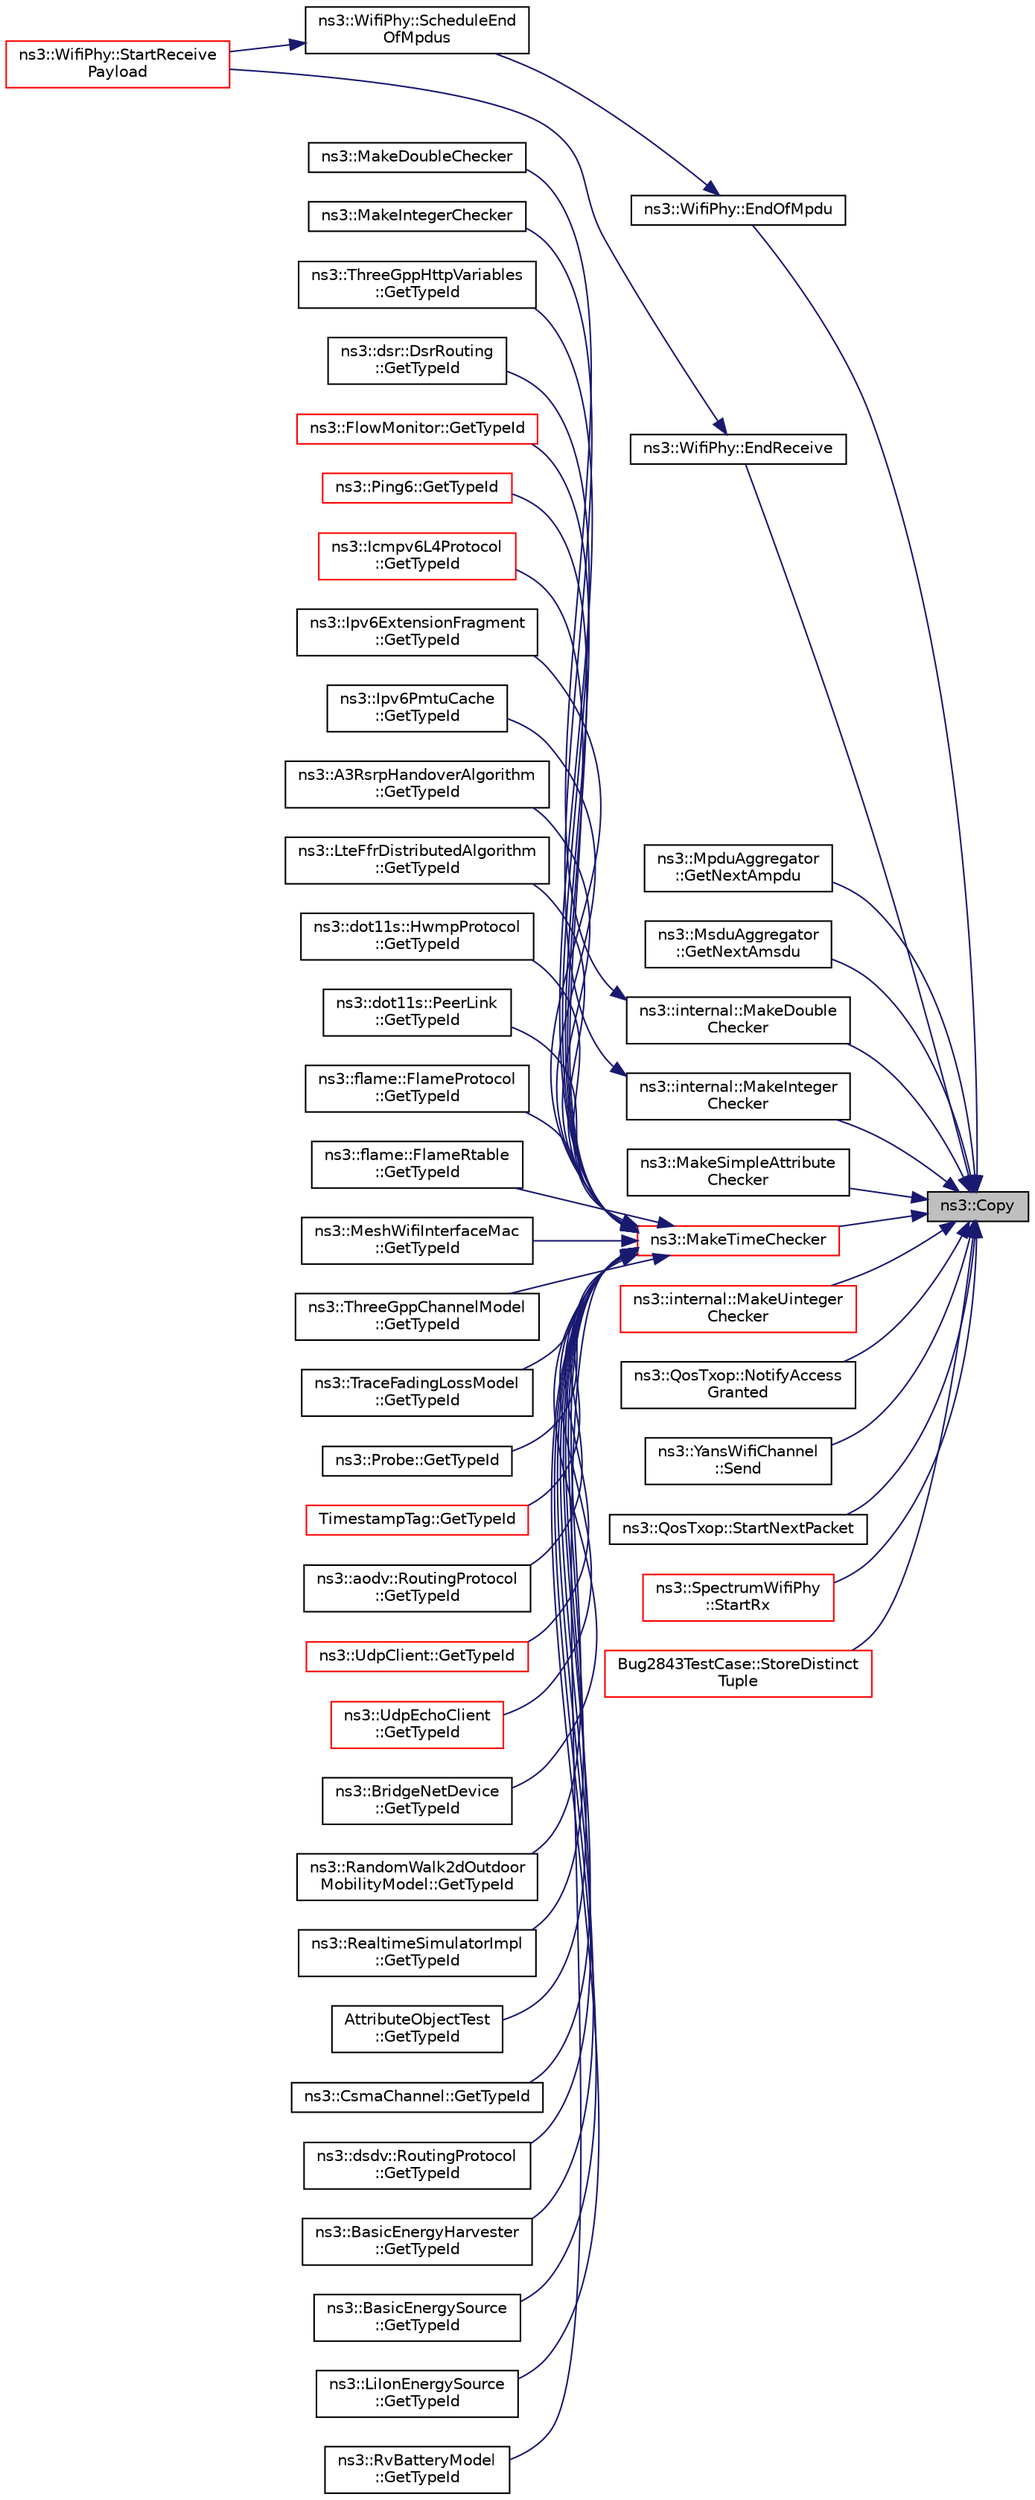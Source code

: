 digraph "ns3::Copy"
{
 // LATEX_PDF_SIZE
  edge [fontname="Helvetica",fontsize="10",labelfontname="Helvetica",labelfontsize="10"];
  node [fontname="Helvetica",fontsize="10",shape=record];
  rankdir="RL";
  Node1 [label="ns3::Copy",height=0.2,width=0.4,color="black", fillcolor="grey75", style="filled", fontcolor="black",tooltip="Return a deep copy of a Ptr."];
  Node1 -> Node2 [dir="back",color="midnightblue",fontsize="10",style="solid",fontname="Helvetica"];
  Node2 [label="ns3::WifiPhy::EndOfMpdu",height=0.2,width=0.4,color="black", fillcolor="white", style="filled",URL="$classns3_1_1_wifi_phy.html#a691d8a123bd6041f4c1533102a2122ef",tooltip="The last symbol of an MPDU in an A-MPDU has arrived."];
  Node2 -> Node3 [dir="back",color="midnightblue",fontsize="10",style="solid",fontname="Helvetica"];
  Node3 [label="ns3::WifiPhy::ScheduleEnd\lOfMpdus",height=0.2,width=0.4,color="black", fillcolor="white", style="filled",URL="$classns3_1_1_wifi_phy.html#a2f2d338a875de35148a213a6bea1337d",tooltip="Schedule end of MPDUs events."];
  Node3 -> Node4 [dir="back",color="midnightblue",fontsize="10",style="solid",fontname="Helvetica"];
  Node4 [label="ns3::WifiPhy::StartReceive\lPayload",height=0.2,width=0.4,color="red", fillcolor="white", style="filled",URL="$classns3_1_1_wifi_phy.html#a613c3092a7f6f1dc2d815a4d2de989fa",tooltip="Start receiving the PSDU (i.e."];
  Node1 -> Node29 [dir="back",color="midnightblue",fontsize="10",style="solid",fontname="Helvetica"];
  Node29 [label="ns3::WifiPhy::EndReceive",height=0.2,width=0.4,color="black", fillcolor="white", style="filled",URL="$classns3_1_1_wifi_phy.html#a0528e5f0ded822ff3df47b5146cb0484",tooltip="The last symbol of the PPDU has arrived."];
  Node29 -> Node4 [dir="back",color="midnightblue",fontsize="10",style="solid",fontname="Helvetica"];
  Node1 -> Node30 [dir="back",color="midnightblue",fontsize="10",style="solid",fontname="Helvetica"];
  Node30 [label="ns3::MpduAggregator\l::GetNextAmpdu",height=0.2,width=0.4,color="black", fillcolor="white", style="filled",URL="$classns3_1_1_mpdu_aggregator.html#abe47e62b7e26e62857688bf2a1bf537b",tooltip="Attempt to aggregate other MPDUs to the given MPDU, while meeting the following constraints:"];
  Node1 -> Node31 [dir="back",color="midnightblue",fontsize="10",style="solid",fontname="Helvetica"];
  Node31 [label="ns3::MsduAggregator\l::GetNextAmsdu",height=0.2,width=0.4,color="black", fillcolor="white", style="filled",URL="$classns3_1_1_msdu_aggregator.html#ad210c7c793b3d86da1b1f63c799c01c6",tooltip="Dequeue MSDUs to be transmitted to a given station and belonging to a given TID from the correspondin..."];
  Node1 -> Node32 [dir="back",color="midnightblue",fontsize="10",style="solid",fontname="Helvetica"];
  Node32 [label="ns3::internal::MakeDouble\lChecker",height=0.2,width=0.4,color="black", fillcolor="white", style="filled",URL="$group__attribute___double.html#gace03ae9f889a7a79d87e3a4352a37099",tooltip="Make a Double attribute checker with embedded numeric type name."];
  Node32 -> Node33 [dir="back",color="midnightblue",fontsize="10",style="solid",fontname="Helvetica"];
  Node33 [label="ns3::MakeDoubleChecker",height=0.2,width=0.4,color="black", fillcolor="white", style="filled",URL="$group__attribute___double.html#ga61fb0db268a6e0ea9b34e6aa2599a8c0",tooltip=" "];
  Node1 -> Node34 [dir="back",color="midnightblue",fontsize="10",style="solid",fontname="Helvetica"];
  Node34 [label="ns3::internal::MakeInteger\lChecker",height=0.2,width=0.4,color="black", fillcolor="white", style="filled",URL="$group__attribute___integer.html#gad16c6dd4fd0319992767b9ac2a17b19b",tooltip="Make an Integer attribute checker with embedded numeric type name."];
  Node34 -> Node35 [dir="back",color="midnightblue",fontsize="10",style="solid",fontname="Helvetica"];
  Node35 [label="ns3::MakeIntegerChecker",height=0.2,width=0.4,color="black", fillcolor="white", style="filled",URL="$namespacens3.html#a19dd6bea43b08100bd10822b14fe0af9",tooltip="Make a checker with a minimum and a maximum value."];
  Node1 -> Node36 [dir="back",color="midnightblue",fontsize="10",style="solid",fontname="Helvetica"];
  Node36 [label="ns3::MakeSimpleAttribute\lChecker",height=0.2,width=0.4,color="black", fillcolor="white", style="filled",URL="$group__attributeimpl.html#gabb1f14e9bbd7c4eda14c8a794a9b29ad",tooltip="A simple string-based attribute checker."];
  Node1 -> Node37 [dir="back",color="midnightblue",fontsize="10",style="solid",fontname="Helvetica"];
  Node37 [label="ns3::MakeTimeChecker",height=0.2,width=0.4,color="red", fillcolor="white", style="filled",URL="$namespacens3.html#a7032965bd4afa578691d88c09e4481c1",tooltip="Helper to make a Time checker with bounded range."];
  Node37 -> Node38 [dir="back",color="midnightblue",fontsize="10",style="solid",fontname="Helvetica"];
  Node38 [label="ns3::ThreeGppHttpVariables\l::GetTypeId",height=0.2,width=0.4,color="black", fillcolor="white", style="filled",URL="$classns3_1_1_three_gpp_http_variables.html#a2380b83e08e24387feb3ad07c3ee89a4",tooltip="Returns the object TypeId."];
  Node37 -> Node39 [dir="back",color="midnightblue",fontsize="10",style="solid",fontname="Helvetica"];
  Node39 [label="ns3::dsr::DsrRouting\l::GetTypeId",height=0.2,width=0.4,color="black", fillcolor="white", style="filled",URL="$classns3_1_1dsr_1_1_dsr_routing.html#add1c578a2b05d4e9bdd3d983b2e3b4ae",tooltip="Get the type identificator."];
  Node37 -> Node40 [dir="back",color="midnightblue",fontsize="10",style="solid",fontname="Helvetica"];
  Node40 [label="ns3::FlowMonitor::GetTypeId",height=0.2,width=0.4,color="red", fillcolor="white", style="filled",URL="$classns3_1_1_flow_monitor.html#af008c9694678b4e7a1a7d979e71a7c1d",tooltip="Get the type ID."];
  Node37 -> Node42 [dir="back",color="midnightblue",fontsize="10",style="solid",fontname="Helvetica"];
  Node42 [label="ns3::Ping6::GetTypeId",height=0.2,width=0.4,color="red", fillcolor="white", style="filled",URL="$classns3_1_1_ping6.html#af2b53e78dac0154c580bdc9797e0fd0f",tooltip="Get the type ID."];
  Node37 -> Node44 [dir="back",color="midnightblue",fontsize="10",style="solid",fontname="Helvetica"];
  Node44 [label="ns3::Icmpv6L4Protocol\l::GetTypeId",height=0.2,width=0.4,color="red", fillcolor="white", style="filled",URL="$classns3_1_1_icmpv6_l4_protocol.html#ae9378d66f274973df9ddf3bd098499d7",tooltip="Get the type ID."];
  Node37 -> Node46 [dir="back",color="midnightblue",fontsize="10",style="solid",fontname="Helvetica"];
  Node46 [label="ns3::Ipv6ExtensionFragment\l::GetTypeId",height=0.2,width=0.4,color="black", fillcolor="white", style="filled",URL="$classns3_1_1_ipv6_extension_fragment.html#a4feb01a4a730944516ac8defa19877fd",tooltip="Get the type identificator."];
  Node37 -> Node47 [dir="back",color="midnightblue",fontsize="10",style="solid",fontname="Helvetica"];
  Node47 [label="ns3::Ipv6PmtuCache\l::GetTypeId",height=0.2,width=0.4,color="black", fillcolor="white", style="filled",URL="$classns3_1_1_ipv6_pmtu_cache.html#a9759ebeb559d35604c9333c8f75872fe",tooltip="Get the type ID."];
  Node37 -> Node48 [dir="back",color="midnightblue",fontsize="10",style="solid",fontname="Helvetica"];
  Node48 [label="ns3::A3RsrpHandoverAlgorithm\l::GetTypeId",height=0.2,width=0.4,color="black", fillcolor="white", style="filled",URL="$classns3_1_1_a3_rsrp_handover_algorithm.html#a360823d5e9ad02bb52aa7cb15b54c582",tooltip="Get the type ID."];
  Node37 -> Node49 [dir="back",color="midnightblue",fontsize="10",style="solid",fontname="Helvetica"];
  Node49 [label="ns3::LteFfrDistributedAlgorithm\l::GetTypeId",height=0.2,width=0.4,color="black", fillcolor="white", style="filled",URL="$classns3_1_1_lte_ffr_distributed_algorithm.html#abf49d8c3adcc0f00b867d236a1ad13ad",tooltip="Get the type ID."];
  Node37 -> Node50 [dir="back",color="midnightblue",fontsize="10",style="solid",fontname="Helvetica"];
  Node50 [label="ns3::dot11s::HwmpProtocol\l::GetTypeId",height=0.2,width=0.4,color="black", fillcolor="white", style="filled",URL="$classns3_1_1dot11s_1_1_hwmp_protocol.html#a78243b5b294c6ab278cc0acae95960ac",tooltip="Get the type ID."];
  Node37 -> Node51 [dir="back",color="midnightblue",fontsize="10",style="solid",fontname="Helvetica"];
  Node51 [label="ns3::dot11s::PeerLink\l::GetTypeId",height=0.2,width=0.4,color="black", fillcolor="white", style="filled",URL="$classns3_1_1dot11s_1_1_peer_link.html#a1618c74faacdb8178e93c24c7e01cbd0",tooltip="Get the type ID."];
  Node37 -> Node52 [dir="back",color="midnightblue",fontsize="10",style="solid",fontname="Helvetica"];
  Node52 [label="ns3::flame::FlameProtocol\l::GetTypeId",height=0.2,width=0.4,color="black", fillcolor="white", style="filled",URL="$classns3_1_1flame_1_1_flame_protocol.html#a3d2c4844248146480f9daf9668e14d48",tooltip="Get the type ID."];
  Node37 -> Node53 [dir="back",color="midnightblue",fontsize="10",style="solid",fontname="Helvetica"];
  Node53 [label="ns3::flame::FlameRtable\l::GetTypeId",height=0.2,width=0.4,color="black", fillcolor="white", style="filled",URL="$classns3_1_1flame_1_1_flame_rtable.html#a69e3f61f14c8493d4b73d9f5f43cd536",tooltip="Get the type ID."];
  Node37 -> Node54 [dir="back",color="midnightblue",fontsize="10",style="solid",fontname="Helvetica"];
  Node54 [label="ns3::MeshWifiInterfaceMac\l::GetTypeId",height=0.2,width=0.4,color="black", fillcolor="white", style="filled",URL="$classns3_1_1_mesh_wifi_interface_mac.html#ac8a895086b33d99018b3e5b5b2add731",tooltip="Get the type ID."];
  Node37 -> Node55 [dir="back",color="midnightblue",fontsize="10",style="solid",fontname="Helvetica"];
  Node55 [label="ns3::ThreeGppChannelModel\l::GetTypeId",height=0.2,width=0.4,color="black", fillcolor="white", style="filled",URL="$classns3_1_1_three_gpp_channel_model.html#ac9da49909816452a3f8025d3bc3d0447",tooltip="Get the type ID."];
  Node37 -> Node56 [dir="back",color="midnightblue",fontsize="10",style="solid",fontname="Helvetica"];
  Node56 [label="ns3::TraceFadingLossModel\l::GetTypeId",height=0.2,width=0.4,color="black", fillcolor="white", style="filled",URL="$classns3_1_1_trace_fading_loss_model.html#aa8fe58808a0d3b226bf0b18142cdc918",tooltip="Get the type ID."];
  Node37 -> Node57 [dir="back",color="midnightblue",fontsize="10",style="solid",fontname="Helvetica"];
  Node57 [label="ns3::Probe::GetTypeId",height=0.2,width=0.4,color="black", fillcolor="white", style="filled",URL="$classns3_1_1_probe.html#a3eb4f7558efaf5ec1869b53f2e87ab95",tooltip="Get the type ID."];
  Node37 -> Node58 [dir="back",color="midnightblue",fontsize="10",style="solid",fontname="Helvetica"];
  Node58 [label="TimestampTag::GetTypeId",height=0.2,width=0.4,color="red", fillcolor="white", style="filled",URL="$class_timestamp_tag.html#a16dd5cf72115c3d6a64915b9074b539e",tooltip=" "];
  Node37 -> Node60 [dir="back",color="midnightblue",fontsize="10",style="solid",fontname="Helvetica"];
  Node60 [label="ns3::aodv::RoutingProtocol\l::GetTypeId",height=0.2,width=0.4,color="black", fillcolor="white", style="filled",URL="$classns3_1_1aodv_1_1_routing_protocol.html#a430a9cb799a51fc76e8e1580edf5f413",tooltip="Get the type ID."];
  Node37 -> Node61 [dir="back",color="midnightblue",fontsize="10",style="solid",fontname="Helvetica"];
  Node61 [label="ns3::UdpClient::GetTypeId",height=0.2,width=0.4,color="red", fillcolor="white", style="filled",URL="$classns3_1_1_udp_client.html#adfc2de1bb83a6543cbaa60cc85a01049",tooltip="Get the type ID."];
  Node37 -> Node63 [dir="back",color="midnightblue",fontsize="10",style="solid",fontname="Helvetica"];
  Node63 [label="ns3::UdpEchoClient\l::GetTypeId",height=0.2,width=0.4,color="red", fillcolor="white", style="filled",URL="$classns3_1_1_udp_echo_client.html#a588785708510507df96ccef98df75adc",tooltip="Get the type ID."];
  Node37 -> Node65 [dir="back",color="midnightblue",fontsize="10",style="solid",fontname="Helvetica"];
  Node65 [label="ns3::BridgeNetDevice\l::GetTypeId",height=0.2,width=0.4,color="black", fillcolor="white", style="filled",URL="$classns3_1_1_bridge_net_device.html#a9c8adb9ce413618caaa052929b69a6c9",tooltip="Get the type ID."];
  Node37 -> Node66 [dir="back",color="midnightblue",fontsize="10",style="solid",fontname="Helvetica"];
  Node66 [label="ns3::RandomWalk2dOutdoor\lMobilityModel::GetTypeId",height=0.2,width=0.4,color="black", fillcolor="white", style="filled",URL="$classns3_1_1_random_walk2d_outdoor_mobility_model.html#aed09a47e52c999068d3c7bc5cb883ff8",tooltip="Register this type with the TypeId system."];
  Node37 -> Node67 [dir="back",color="midnightblue",fontsize="10",style="solid",fontname="Helvetica"];
  Node67 [label="ns3::RealtimeSimulatorImpl\l::GetTypeId",height=0.2,width=0.4,color="black", fillcolor="white", style="filled",URL="$classns3_1_1_realtime_simulator_impl.html#a9d7848bcebc8200ddbb5393bcd1f2064",tooltip="Get the registered TypeId for this class."];
  Node37 -> Node68 [dir="back",color="midnightblue",fontsize="10",style="solid",fontname="Helvetica"];
  Node68 [label="AttributeObjectTest\l::GetTypeId",height=0.2,width=0.4,color="black", fillcolor="white", style="filled",URL="$class_attribute_object_test.html#a1a3064dae19725ebd81d6da0a74e7021",tooltip=" "];
  Node37 -> Node69 [dir="back",color="midnightblue",fontsize="10",style="solid",fontname="Helvetica"];
  Node69 [label="ns3::CsmaChannel::GetTypeId",height=0.2,width=0.4,color="black", fillcolor="white", style="filled",URL="$classns3_1_1_csma_channel.html#a58ca8d59505018b8a4bfe9288bbd2066",tooltip="Get the type ID."];
  Node37 -> Node70 [dir="back",color="midnightblue",fontsize="10",style="solid",fontname="Helvetica"];
  Node70 [label="ns3::dsdv::RoutingProtocol\l::GetTypeId",height=0.2,width=0.4,color="black", fillcolor="white", style="filled",URL="$classns3_1_1dsdv_1_1_routing_protocol.html#a94877c474548735fa3764b89a86db709",tooltip="Get the type ID."];
  Node37 -> Node71 [dir="back",color="midnightblue",fontsize="10",style="solid",fontname="Helvetica"];
  Node71 [label="ns3::BasicEnergyHarvester\l::GetTypeId",height=0.2,width=0.4,color="black", fillcolor="white", style="filled",URL="$classns3_1_1_basic_energy_harvester.html#accbef0a2e6ad0d9f721b449561ecfd14",tooltip=" "];
  Node37 -> Node72 [dir="back",color="midnightblue",fontsize="10",style="solid",fontname="Helvetica"];
  Node72 [label="ns3::BasicEnergySource\l::GetTypeId",height=0.2,width=0.4,color="black", fillcolor="white", style="filled",URL="$classns3_1_1_basic_energy_source.html#aa8c6107bebcb44214d0aa99ca5aa842e",tooltip=" "];
  Node37 -> Node73 [dir="back",color="midnightblue",fontsize="10",style="solid",fontname="Helvetica"];
  Node73 [label="ns3::LiIonEnergySource\l::GetTypeId",height=0.2,width=0.4,color="black", fillcolor="white", style="filled",URL="$classns3_1_1_li_ion_energy_source.html#ae8939dafa5adcf6ad3528db1a479e829",tooltip=" "];
  Node37 -> Node74 [dir="back",color="midnightblue",fontsize="10",style="solid",fontname="Helvetica"];
  Node74 [label="ns3::RvBatteryModel\l::GetTypeId",height=0.2,width=0.4,color="black", fillcolor="white", style="filled",URL="$classns3_1_1_rv_battery_model.html#a427636046ac8a08ffe769cfe27239da2",tooltip=" "];
  Node1 -> Node158 [dir="back",color="midnightblue",fontsize="10",style="solid",fontname="Helvetica"];
  Node158 [label="ns3::internal::MakeUinteger\lChecker",height=0.2,width=0.4,color="red", fillcolor="white", style="filled",URL="$group__attribute___uinteger.html#ga4b15bd1dbc7f165db34704f333c6b005",tooltip="Make an Uinteger attribute checker with embedded numeric type name."];
  Node1 -> Node160 [dir="back",color="midnightblue",fontsize="10",style="solid",fontname="Helvetica"];
  Node160 [label="ns3::QosTxop::NotifyAccess\lGranted",height=0.2,width=0.4,color="black", fillcolor="white", style="filled",URL="$classns3_1_1_qos_txop.html#a0d5a35b715d1c8415d5d95a5f0b2814c",tooltip="Notify the Txop that access has been granted."];
  Node1 -> Node161 [dir="back",color="midnightblue",fontsize="10",style="solid",fontname="Helvetica"];
  Node161 [label="ns3::YansWifiChannel\l::Send",height=0.2,width=0.4,color="black", fillcolor="white", style="filled",URL="$classns3_1_1_yans_wifi_channel.html#a5e0c886d0ca17defddafe6edcc2288ea",tooltip=" "];
  Node1 -> Node162 [dir="back",color="midnightblue",fontsize="10",style="solid",fontname="Helvetica"];
  Node162 [label="ns3::QosTxop::StartNextPacket",height=0.2,width=0.4,color="black", fillcolor="white", style="filled",URL="$classns3_1_1_qos_txop.html#ab1e6895b44d7a58e5a563db3ba39fa58",tooltip="Start transmission for the next packet if allowed by the TxopLimit."];
  Node1 -> Node9 [dir="back",color="midnightblue",fontsize="10",style="solid",fontname="Helvetica"];
  Node9 [label="ns3::SpectrumWifiPhy\l::StartRx",height=0.2,width=0.4,color="red", fillcolor="white", style="filled",URL="$classns3_1_1_spectrum_wifi_phy.html#aead1ebdbaf59361928cd6ffa7abc3161",tooltip="Input method for delivering a signal from the spectrum channel and low-level PHY interface to this Sp..."];
  Node1 -> Node163 [dir="back",color="midnightblue",fontsize="10",style="solid",fontname="Helvetica"];
  Node163 [label="Bug2843TestCase::StoreDistinct\lTuple",height=0.2,width=0.4,color="red", fillcolor="white", style="filled",URL="$class_bug2843_test_case.html#a0c30bf88abcc8aa6caec59bb3c5b0200",tooltip="Stores the distinct {starting frequency, channelWidth, Number of subbands in SpectrumModel,..."];
}
